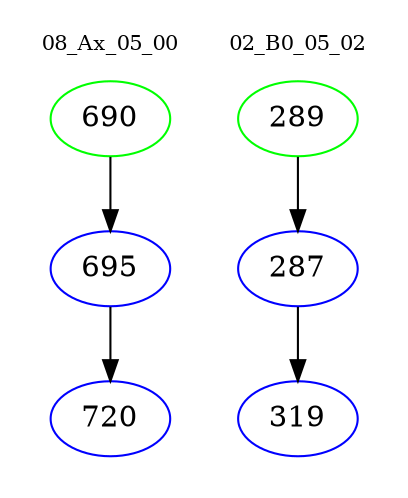 digraph{
subgraph cluster_0 {
color = white
label = "08_Ax_05_00";
fontsize=10;
T0_690 [label="690", color="green"]
T0_690 -> T0_695 [color="black"]
T0_695 [label="695", color="blue"]
T0_695 -> T0_720 [color="black"]
T0_720 [label="720", color="blue"]
}
subgraph cluster_1 {
color = white
label = "02_B0_05_02";
fontsize=10;
T1_289 [label="289", color="green"]
T1_289 -> T1_287 [color="black"]
T1_287 [label="287", color="blue"]
T1_287 -> T1_319 [color="black"]
T1_319 [label="319", color="blue"]
}
}
